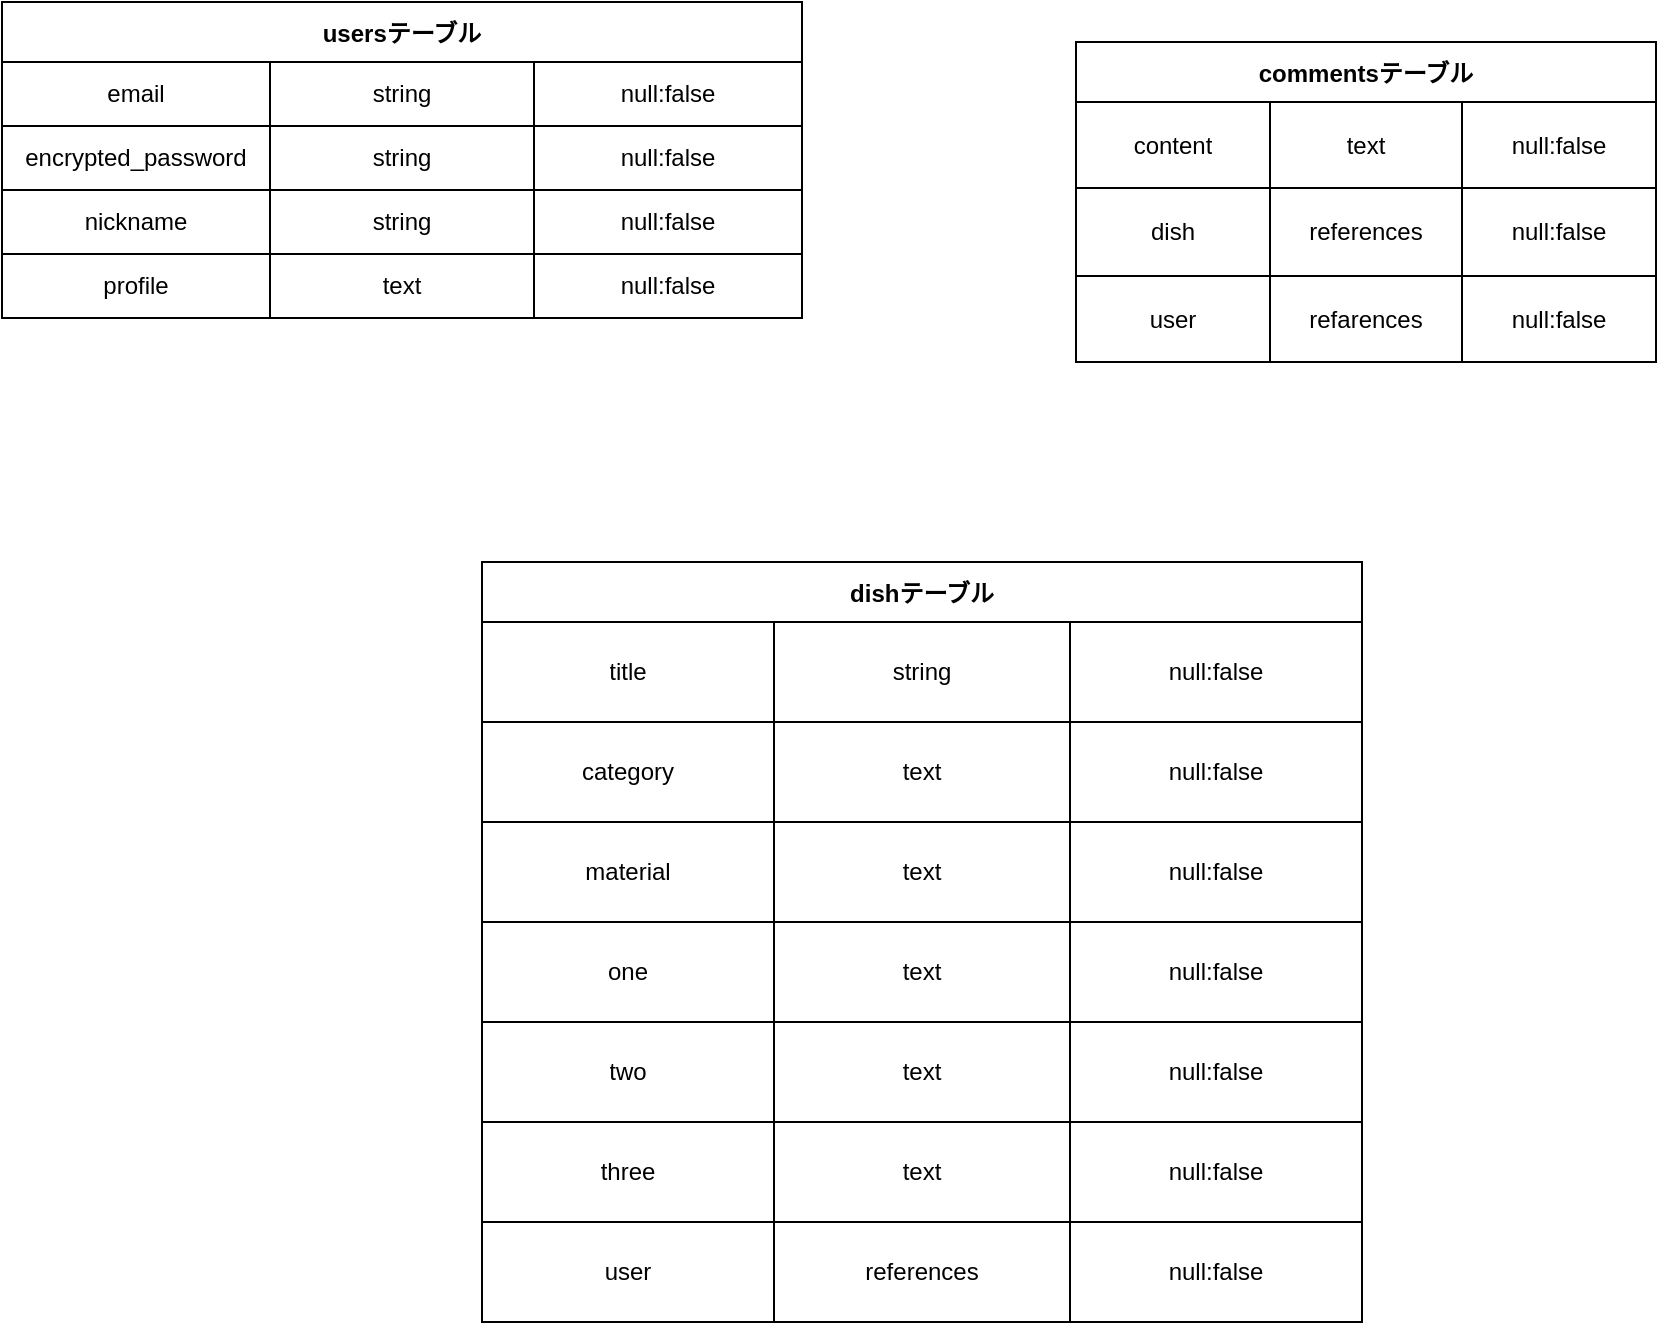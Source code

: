 ﻿<mxfile>
    <diagram id="K_PFyiN6K8zXV3ZSpebL" name="ページ1">
        <mxGraphModel dx="559" dy="663" grid="1" gridSize="10" guides="1" tooltips="1" connect="1" arrows="1" fold="1" page="1" pageScale="1" pageWidth="827" pageHeight="1169" math="0" shadow="0">
            <root>
                <mxCell id="0"/>
                <mxCell id="1" parent="0"/>
                <mxCell id="7" value="usersテーブル" style="shape=table;startSize=30;container=1;collapsible=0;childLayout=tableLayout;fontStyle=1;align=center;" parent="1" vertex="1">
                    <mxGeometry y="40" width="400" height="158" as="geometry"/>
                </mxCell>
                <mxCell id="8" value="" style="shape=partialRectangle;html=1;whiteSpace=wrap;collapsible=0;dropTarget=0;pointerEvents=0;fillColor=none;top=0;left=0;bottom=0;right=0;points=[[0,0.5],[1,0.5]];portConstraint=eastwest;" parent="7" vertex="1">
                    <mxGeometry y="30" width="400" height="32" as="geometry"/>
                </mxCell>
                <mxCell id="9" value="email" style="shape=partialRectangle;html=1;whiteSpace=wrap;connectable=0;fillColor=none;top=0;left=0;bottom=0;right=0;overflow=hidden;" parent="8" vertex="1">
                    <mxGeometry width="134" height="32" as="geometry"/>
                </mxCell>
                <mxCell id="10" value="string" style="shape=partialRectangle;html=1;whiteSpace=wrap;connectable=0;fillColor=none;top=0;left=0;bottom=0;right=0;overflow=hidden;" parent="8" vertex="1">
                    <mxGeometry x="134" width="132" height="32" as="geometry"/>
                </mxCell>
                <mxCell id="11" value="null:false" style="shape=partialRectangle;html=1;whiteSpace=wrap;connectable=0;fillColor=none;top=0;left=0;bottom=0;right=0;overflow=hidden;" parent="8" vertex="1">
                    <mxGeometry x="266" width="134" height="32" as="geometry"/>
                </mxCell>
                <mxCell id="24" value="" style="shape=partialRectangle;html=1;whiteSpace=wrap;collapsible=0;dropTarget=0;pointerEvents=0;fillColor=none;top=0;left=0;bottom=0;right=0;points=[[0,0.5],[1,0.5]];portConstraint=eastwest;" parent="7" vertex="1">
                    <mxGeometry y="62" width="400" height="32" as="geometry"/>
                </mxCell>
                <mxCell id="25" value="encrypted_password" style="shape=partialRectangle;html=1;whiteSpace=wrap;connectable=0;fillColor=none;top=0;left=0;bottom=0;right=0;overflow=hidden;" parent="24" vertex="1">
                    <mxGeometry width="134" height="32" as="geometry"/>
                </mxCell>
                <mxCell id="26" value="string" style="shape=partialRectangle;html=1;whiteSpace=wrap;connectable=0;fillColor=none;top=0;left=0;bottom=0;right=0;overflow=hidden;" parent="24" vertex="1">
                    <mxGeometry x="134" width="132" height="32" as="geometry"/>
                </mxCell>
                <mxCell id="27" value="null:false" style="shape=partialRectangle;html=1;whiteSpace=wrap;connectable=0;fillColor=none;top=0;left=0;bottom=0;right=0;overflow=hidden;" parent="24" vertex="1">
                    <mxGeometry x="266" width="134" height="32" as="geometry"/>
                </mxCell>
                <mxCell id="12" value="" style="shape=partialRectangle;html=1;whiteSpace=wrap;collapsible=0;dropTarget=0;pointerEvents=0;fillColor=none;top=0;left=0;bottom=0;right=0;points=[[0,0.5],[1,0.5]];portConstraint=eastwest;" parent="7" vertex="1">
                    <mxGeometry y="94" width="400" height="32" as="geometry"/>
                </mxCell>
                <mxCell id="13" value="nickname" style="shape=partialRectangle;html=1;whiteSpace=wrap;connectable=0;fillColor=none;top=0;left=0;bottom=0;right=0;overflow=hidden;" parent="12" vertex="1">
                    <mxGeometry width="134" height="32" as="geometry"/>
                </mxCell>
                <mxCell id="14" value="string" style="shape=partialRectangle;html=1;whiteSpace=wrap;connectable=0;fillColor=none;top=0;left=0;bottom=0;right=0;overflow=hidden;" parent="12" vertex="1">
                    <mxGeometry x="134" width="132" height="32" as="geometry"/>
                </mxCell>
                <mxCell id="15" value="null:false" style="shape=partialRectangle;html=1;whiteSpace=wrap;connectable=0;fillColor=none;top=0;left=0;bottom=0;right=0;overflow=hidden;" parent="12" vertex="1">
                    <mxGeometry x="266" width="134" height="32" as="geometry"/>
                </mxCell>
                <mxCell id="16" value="" style="shape=partialRectangle;html=1;whiteSpace=wrap;collapsible=0;dropTarget=0;pointerEvents=0;fillColor=none;top=0;left=0;bottom=0;right=0;points=[[0,0.5],[1,0.5]];portConstraint=eastwest;" parent="7" vertex="1">
                    <mxGeometry y="126" width="400" height="32" as="geometry"/>
                </mxCell>
                <mxCell id="17" value="profile" style="shape=partialRectangle;html=1;whiteSpace=wrap;connectable=0;fillColor=none;top=0;left=0;bottom=0;right=0;overflow=hidden;" parent="16" vertex="1">
                    <mxGeometry width="134" height="32" as="geometry"/>
                </mxCell>
                <mxCell id="18" value="text" style="shape=partialRectangle;html=1;whiteSpace=wrap;connectable=0;fillColor=none;top=0;left=0;bottom=0;right=0;overflow=hidden;" parent="16" vertex="1">
                    <mxGeometry x="134" width="132" height="32" as="geometry"/>
                </mxCell>
                <mxCell id="19" value="null:false" style="shape=partialRectangle;html=1;whiteSpace=wrap;connectable=0;fillColor=none;top=0;left=0;bottom=0;right=0;overflow=hidden;" parent="16" vertex="1">
                    <mxGeometry x="266" width="134" height="32" as="geometry"/>
                </mxCell>
                <mxCell id="33" value="dishテーブル" style="shape=table;startSize=30;container=1;collapsible=0;childLayout=tableLayout;fontStyle=1;align=center;" parent="1" vertex="1">
                    <mxGeometry x="240" y="320" width="440" height="380" as="geometry"/>
                </mxCell>
                <mxCell id="34" value="" style="shape=partialRectangle;html=1;whiteSpace=wrap;collapsible=0;dropTarget=0;pointerEvents=0;fillColor=none;top=0;left=0;bottom=0;right=0;points=[[0,0.5],[1,0.5]];portConstraint=eastwest;" parent="33" vertex="1">
                    <mxGeometry y="30" width="440" height="50" as="geometry"/>
                </mxCell>
                <mxCell id="35" value="title" style="shape=partialRectangle;html=1;whiteSpace=wrap;connectable=0;fillColor=none;top=0;left=0;bottom=0;right=0;overflow=hidden;" parent="34" vertex="1">
                    <mxGeometry width="146" height="50" as="geometry"/>
                </mxCell>
                <mxCell id="36" value="string" style="shape=partialRectangle;html=1;whiteSpace=wrap;connectable=0;fillColor=none;top=0;left=0;bottom=0;right=0;overflow=hidden;" parent="34" vertex="1">
                    <mxGeometry x="146" width="148" height="50" as="geometry"/>
                </mxCell>
                <mxCell id="37" value="null:false" style="shape=partialRectangle;html=1;whiteSpace=wrap;connectable=0;fillColor=none;top=0;left=0;bottom=0;right=0;overflow=hidden;" parent="34" vertex="1">
                    <mxGeometry x="294" width="146" height="50" as="geometry"/>
                </mxCell>
                <mxCell id="38" value="" style="shape=partialRectangle;html=1;whiteSpace=wrap;collapsible=0;dropTarget=0;pointerEvents=0;fillColor=none;top=0;left=0;bottom=0;right=0;points=[[0,0.5],[1,0.5]];portConstraint=eastwest;" parent="33" vertex="1">
                    <mxGeometry y="80" width="440" height="50" as="geometry"/>
                </mxCell>
                <mxCell id="39" value="category" style="shape=partialRectangle;html=1;whiteSpace=wrap;connectable=0;fillColor=none;top=0;left=0;bottom=0;right=0;overflow=hidden;" parent="38" vertex="1">
                    <mxGeometry width="146" height="50" as="geometry"/>
                </mxCell>
                <mxCell id="40" value="text" style="shape=partialRectangle;html=1;whiteSpace=wrap;connectable=0;fillColor=none;top=0;left=0;bottom=0;right=0;overflow=hidden;" parent="38" vertex="1">
                    <mxGeometry x="146" width="148" height="50" as="geometry"/>
                </mxCell>
                <mxCell id="41" value="null:false" style="shape=partialRectangle;html=1;whiteSpace=wrap;connectable=0;fillColor=none;top=0;left=0;bottom=0;right=0;overflow=hidden;" parent="38" vertex="1">
                    <mxGeometry x="294" width="146" height="50" as="geometry"/>
                </mxCell>
                <mxCell id="42" value="" style="shape=partialRectangle;html=1;whiteSpace=wrap;collapsible=0;dropTarget=0;pointerEvents=0;fillColor=none;top=0;left=0;bottom=0;right=0;points=[[0,0.5],[1,0.5]];portConstraint=eastwest;" parent="33" vertex="1">
                    <mxGeometry y="130" width="440" height="50" as="geometry"/>
                </mxCell>
                <mxCell id="43" value="material" style="shape=partialRectangle;html=1;whiteSpace=wrap;connectable=0;fillColor=none;top=0;left=0;bottom=0;right=0;overflow=hidden;" parent="42" vertex="1">
                    <mxGeometry width="146" height="50" as="geometry"/>
                </mxCell>
                <mxCell id="44" value="text" style="shape=partialRectangle;html=1;whiteSpace=wrap;connectable=0;fillColor=none;top=0;left=0;bottom=0;right=0;overflow=hidden;" parent="42" vertex="1">
                    <mxGeometry x="146" width="148" height="50" as="geometry"/>
                </mxCell>
                <mxCell id="45" value="null:false" style="shape=partialRectangle;html=1;whiteSpace=wrap;connectable=0;fillColor=none;top=0;left=0;bottom=0;right=0;overflow=hidden;" parent="42" vertex="1">
                    <mxGeometry x="294" width="146" height="50" as="geometry"/>
                </mxCell>
                <mxCell id="46" value="" style="shape=partialRectangle;html=1;whiteSpace=wrap;collapsible=0;dropTarget=0;pointerEvents=0;fillColor=none;top=0;left=0;bottom=0;right=0;points=[[0,0.5],[1,0.5]];portConstraint=eastwest;" parent="33" vertex="1">
                    <mxGeometry y="180" width="440" height="50" as="geometry"/>
                </mxCell>
                <mxCell id="47" value="one" style="shape=partialRectangle;html=1;whiteSpace=wrap;connectable=0;fillColor=none;top=0;left=0;bottom=0;right=0;overflow=hidden;" parent="46" vertex="1">
                    <mxGeometry width="146" height="50" as="geometry"/>
                </mxCell>
                <mxCell id="48" value="text" style="shape=partialRectangle;html=1;whiteSpace=wrap;connectable=0;fillColor=none;top=0;left=0;bottom=0;right=0;overflow=hidden;" parent="46" vertex="1">
                    <mxGeometry x="146" width="148" height="50" as="geometry"/>
                </mxCell>
                <mxCell id="49" value="null:false" style="shape=partialRectangle;html=1;whiteSpace=wrap;connectable=0;fillColor=none;top=0;left=0;bottom=0;right=0;overflow=hidden;" parent="46" vertex="1">
                    <mxGeometry x="294" width="146" height="50" as="geometry"/>
                </mxCell>
                <mxCell id="67" value="" style="shape=partialRectangle;html=1;whiteSpace=wrap;collapsible=0;dropTarget=0;pointerEvents=0;fillColor=none;top=0;left=0;bottom=0;right=0;points=[[0,0.5],[1,0.5]];portConstraint=eastwest;" vertex="1" parent="33">
                    <mxGeometry y="230" width="440" height="50" as="geometry"/>
                </mxCell>
                <mxCell id="68" value="two" style="shape=partialRectangle;html=1;whiteSpace=wrap;connectable=0;fillColor=none;top=0;left=0;bottom=0;right=0;overflow=hidden;" vertex="1" parent="67">
                    <mxGeometry width="146" height="50" as="geometry"/>
                </mxCell>
                <mxCell id="69" value="text" style="shape=partialRectangle;html=1;whiteSpace=wrap;connectable=0;fillColor=none;top=0;left=0;bottom=0;right=0;overflow=hidden;" vertex="1" parent="67">
                    <mxGeometry x="146" width="148" height="50" as="geometry"/>
                </mxCell>
                <mxCell id="70" value="null:false" style="shape=partialRectangle;html=1;whiteSpace=wrap;connectable=0;fillColor=none;top=0;left=0;bottom=0;right=0;overflow=hidden;" vertex="1" parent="67">
                    <mxGeometry x="294" width="146" height="50" as="geometry"/>
                </mxCell>
                <mxCell id="71" value="" style="shape=partialRectangle;html=1;whiteSpace=wrap;collapsible=0;dropTarget=0;pointerEvents=0;fillColor=none;top=0;left=0;bottom=0;right=0;points=[[0,0.5],[1,0.5]];portConstraint=eastwest;" vertex="1" parent="33">
                    <mxGeometry y="280" width="440" height="50" as="geometry"/>
                </mxCell>
                <mxCell id="72" value="three" style="shape=partialRectangle;html=1;whiteSpace=wrap;connectable=0;fillColor=none;top=0;left=0;bottom=0;right=0;overflow=hidden;" vertex="1" parent="71">
                    <mxGeometry width="146" height="50" as="geometry"/>
                </mxCell>
                <mxCell id="73" value="text" style="shape=partialRectangle;html=1;whiteSpace=wrap;connectable=0;fillColor=none;top=0;left=0;bottom=0;right=0;overflow=hidden;" vertex="1" parent="71">
                    <mxGeometry x="146" width="148" height="50" as="geometry"/>
                </mxCell>
                <mxCell id="74" value="null:false" style="shape=partialRectangle;html=1;whiteSpace=wrap;connectable=0;fillColor=none;top=0;left=0;bottom=0;right=0;overflow=hidden;" vertex="1" parent="71">
                    <mxGeometry x="294" width="146" height="50" as="geometry"/>
                </mxCell>
                <mxCell id="50" value="" style="shape=partialRectangle;html=1;whiteSpace=wrap;collapsible=0;dropTarget=0;pointerEvents=0;fillColor=none;top=0;left=0;bottom=0;right=0;points=[[0,0.5],[1,0.5]];portConstraint=eastwest;" parent="33" vertex="1">
                    <mxGeometry y="330" width="440" height="50" as="geometry"/>
                </mxCell>
                <mxCell id="51" value="user" style="shape=partialRectangle;html=1;whiteSpace=wrap;connectable=0;fillColor=none;top=0;left=0;bottom=0;right=0;overflow=hidden;" parent="50" vertex="1">
                    <mxGeometry width="146" height="50" as="geometry"/>
                </mxCell>
                <mxCell id="52" value="references" style="shape=partialRectangle;html=1;whiteSpace=wrap;connectable=0;fillColor=none;top=0;left=0;bottom=0;right=0;overflow=hidden;" parent="50" vertex="1">
                    <mxGeometry x="146" width="148" height="50" as="geometry"/>
                </mxCell>
                <mxCell id="53" value="null:false" style="shape=partialRectangle;html=1;whiteSpace=wrap;connectable=0;fillColor=none;top=0;left=0;bottom=0;right=0;overflow=hidden;" parent="50" vertex="1">
                    <mxGeometry x="294" width="146" height="50" as="geometry"/>
                </mxCell>
                <mxCell id="54" value="commentsテーブル" style="shape=table;startSize=30;container=1;collapsible=0;childLayout=tableLayout;fontStyle=1;align=center;" parent="1" vertex="1">
                    <mxGeometry x="537" y="60" width="290" height="160" as="geometry"/>
                </mxCell>
                <mxCell id="55" value="" style="shape=partialRectangle;html=1;whiteSpace=wrap;collapsible=0;dropTarget=0;pointerEvents=0;fillColor=none;top=0;left=0;bottom=0;right=0;points=[[0,0.5],[1,0.5]];portConstraint=eastwest;" parent="54" vertex="1">
                    <mxGeometry y="30" width="290" height="43" as="geometry"/>
                </mxCell>
                <mxCell id="56" value="content" style="shape=partialRectangle;html=1;whiteSpace=wrap;connectable=0;fillColor=none;top=0;left=0;bottom=0;right=0;overflow=hidden;" parent="55" vertex="1">
                    <mxGeometry width="97" height="43" as="geometry"/>
                </mxCell>
                <mxCell id="57" value="text" style="shape=partialRectangle;html=1;whiteSpace=wrap;connectable=0;fillColor=none;top=0;left=0;bottom=0;right=0;overflow=hidden;" parent="55" vertex="1">
                    <mxGeometry x="97" width="96" height="43" as="geometry"/>
                </mxCell>
                <mxCell id="58" value="null:false" style="shape=partialRectangle;html=1;whiteSpace=wrap;connectable=0;fillColor=none;top=0;left=0;bottom=0;right=0;overflow=hidden;" parent="55" vertex="1">
                    <mxGeometry x="193" width="97" height="43" as="geometry"/>
                </mxCell>
                <mxCell id="59" value="" style="shape=partialRectangle;html=1;whiteSpace=wrap;collapsible=0;dropTarget=0;pointerEvents=0;fillColor=none;top=0;left=0;bottom=0;right=0;points=[[0,0.5],[1,0.5]];portConstraint=eastwest;" parent="54" vertex="1">
                    <mxGeometry y="73" width="290" height="44" as="geometry"/>
                </mxCell>
                <mxCell id="60" value="dish" style="shape=partialRectangle;html=1;whiteSpace=wrap;connectable=0;fillColor=none;top=0;left=0;bottom=0;right=0;overflow=hidden;" parent="59" vertex="1">
                    <mxGeometry width="97" height="44" as="geometry"/>
                </mxCell>
                <mxCell id="61" value="references" style="shape=partialRectangle;html=1;whiteSpace=wrap;connectable=0;fillColor=none;top=0;left=0;bottom=0;right=0;overflow=hidden;" parent="59" vertex="1">
                    <mxGeometry x="97" width="96" height="44" as="geometry"/>
                </mxCell>
                <mxCell id="62" value="null:false" style="shape=partialRectangle;html=1;whiteSpace=wrap;connectable=0;fillColor=none;top=0;left=0;bottom=0;right=0;overflow=hidden;" parent="59" vertex="1">
                    <mxGeometry x="193" width="97" height="44" as="geometry"/>
                </mxCell>
                <mxCell id="63" value="" style="shape=partialRectangle;html=1;whiteSpace=wrap;collapsible=0;dropTarget=0;pointerEvents=0;fillColor=none;top=0;left=0;bottom=0;right=0;points=[[0,0.5],[1,0.5]];portConstraint=eastwest;" parent="54" vertex="1">
                    <mxGeometry y="117" width="290" height="43" as="geometry"/>
                </mxCell>
                <mxCell id="64" value="user" style="shape=partialRectangle;html=1;whiteSpace=wrap;connectable=0;fillColor=none;top=0;left=0;bottom=0;right=0;overflow=hidden;" parent="63" vertex="1">
                    <mxGeometry width="97" height="43" as="geometry"/>
                </mxCell>
                <mxCell id="65" value="refarences" style="shape=partialRectangle;html=1;whiteSpace=wrap;connectable=0;fillColor=none;top=0;left=0;bottom=0;right=0;overflow=hidden;" parent="63" vertex="1">
                    <mxGeometry x="97" width="96" height="43" as="geometry"/>
                </mxCell>
                <mxCell id="66" value="null:false" style="shape=partialRectangle;html=1;whiteSpace=wrap;connectable=0;fillColor=none;top=0;left=0;bottom=0;right=0;overflow=hidden;" parent="63" vertex="1">
                    <mxGeometry x="193" width="97" height="43" as="geometry"/>
                </mxCell>
            </root>
        </mxGraphModel>
    </diagram>
</mxfile>
